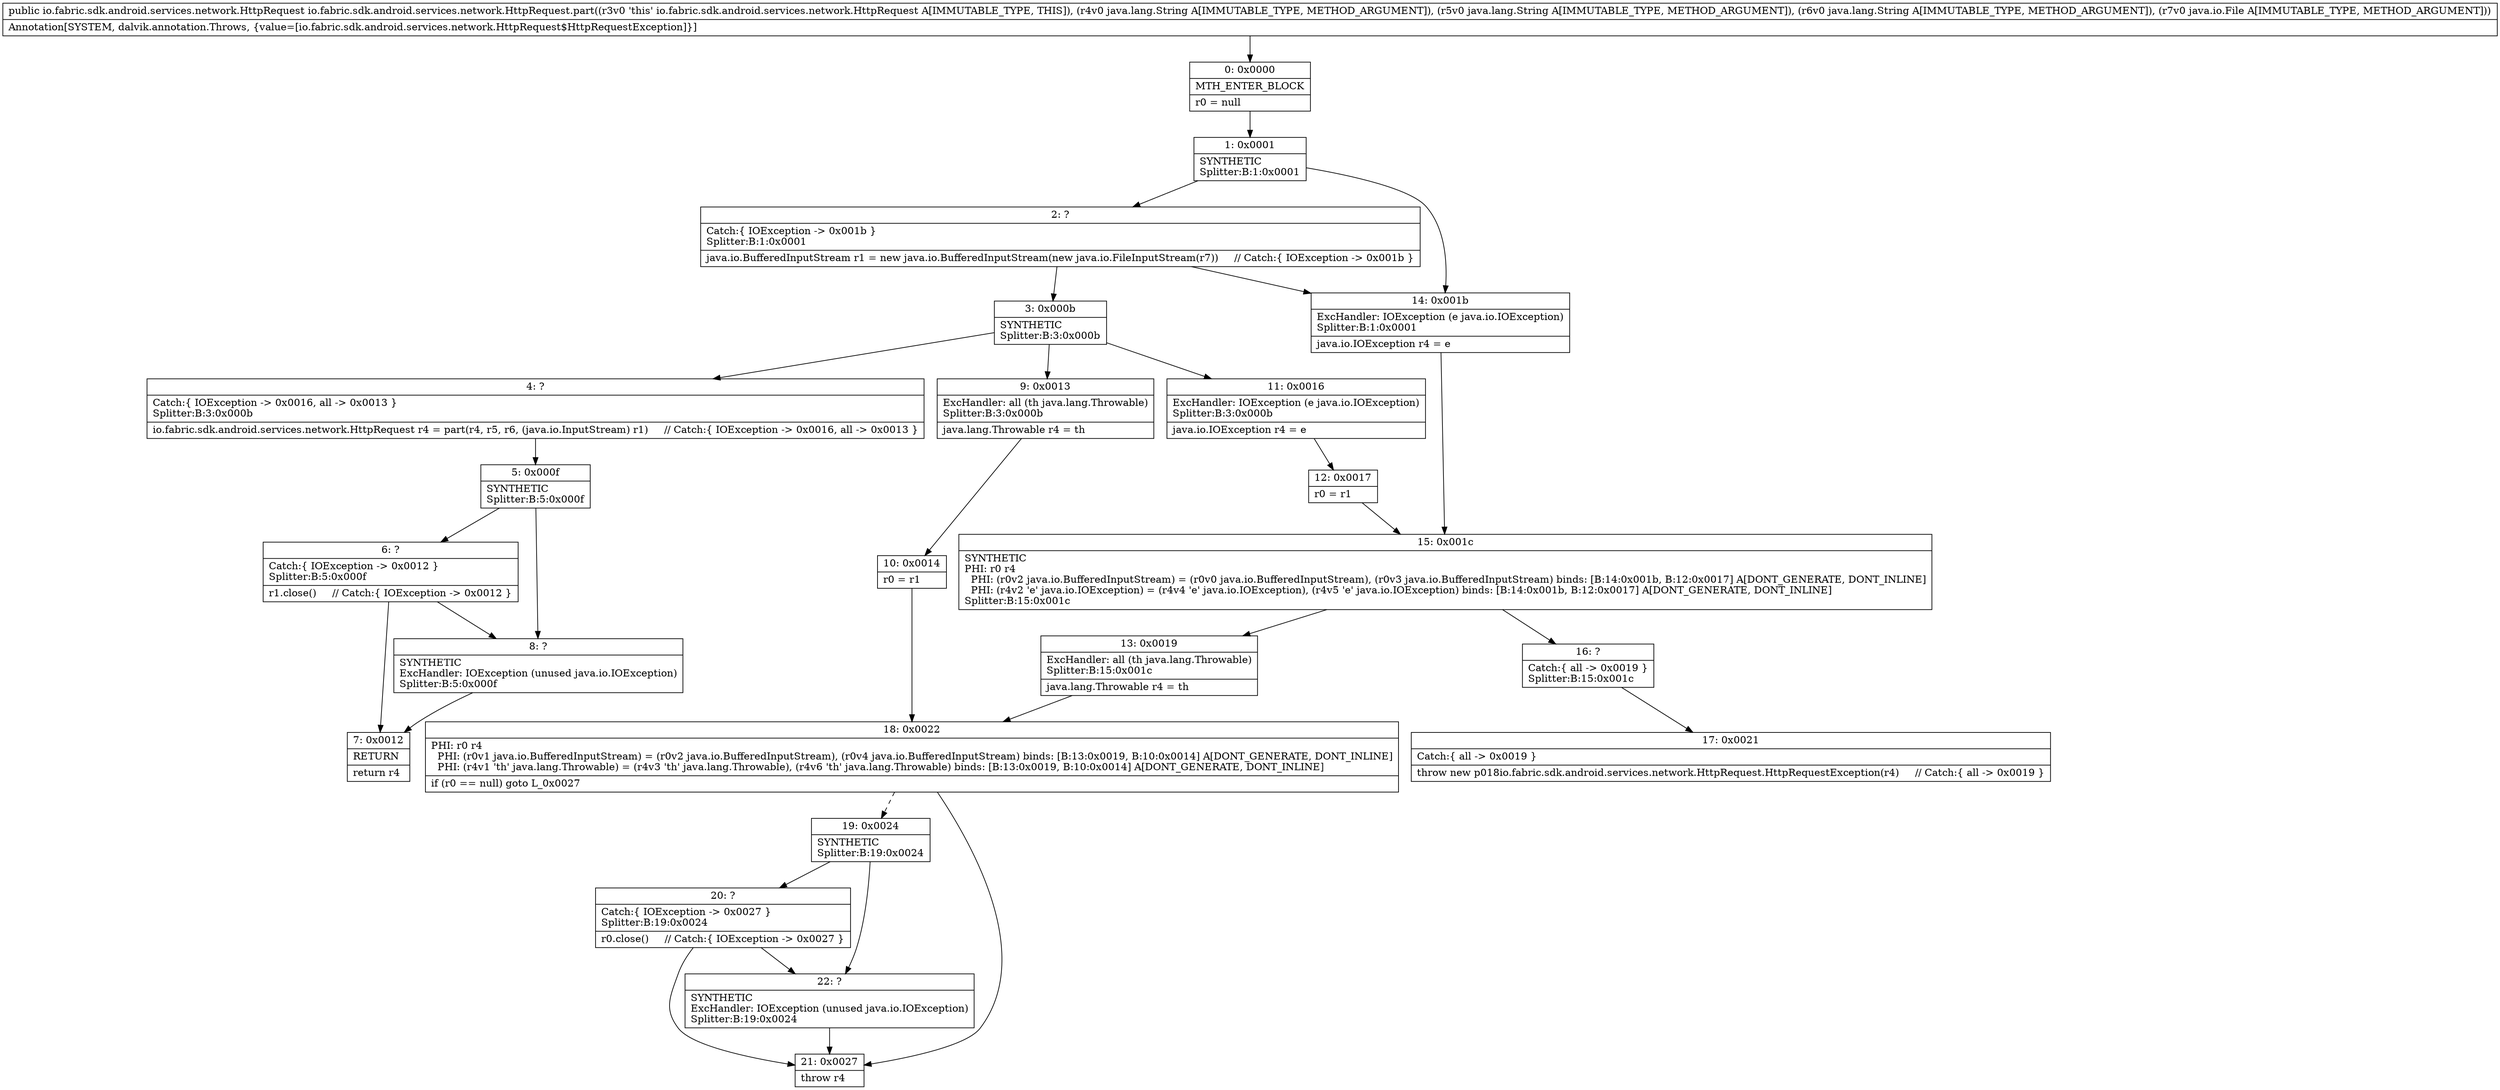 digraph "CFG forio.fabric.sdk.android.services.network.HttpRequest.part(Ljava\/lang\/String;Ljava\/lang\/String;Ljava\/lang\/String;Ljava\/io\/File;)Lio\/fabric\/sdk\/android\/services\/network\/HttpRequest;" {
Node_0 [shape=record,label="{0\:\ 0x0000|MTH_ENTER_BLOCK\l|r0 = null\l}"];
Node_1 [shape=record,label="{1\:\ 0x0001|SYNTHETIC\lSplitter:B:1:0x0001\l}"];
Node_2 [shape=record,label="{2\:\ ?|Catch:\{ IOException \-\> 0x001b \}\lSplitter:B:1:0x0001\l|java.io.BufferedInputStream r1 = new java.io.BufferedInputStream(new java.io.FileInputStream(r7))     \/\/ Catch:\{ IOException \-\> 0x001b \}\l}"];
Node_3 [shape=record,label="{3\:\ 0x000b|SYNTHETIC\lSplitter:B:3:0x000b\l}"];
Node_4 [shape=record,label="{4\:\ ?|Catch:\{ IOException \-\> 0x0016, all \-\> 0x0013 \}\lSplitter:B:3:0x000b\l|io.fabric.sdk.android.services.network.HttpRequest r4 = part(r4, r5, r6, (java.io.InputStream) r1)     \/\/ Catch:\{ IOException \-\> 0x0016, all \-\> 0x0013 \}\l}"];
Node_5 [shape=record,label="{5\:\ 0x000f|SYNTHETIC\lSplitter:B:5:0x000f\l}"];
Node_6 [shape=record,label="{6\:\ ?|Catch:\{ IOException \-\> 0x0012 \}\lSplitter:B:5:0x000f\l|r1.close()     \/\/ Catch:\{ IOException \-\> 0x0012 \}\l}"];
Node_7 [shape=record,label="{7\:\ 0x0012|RETURN\l|return r4\l}"];
Node_8 [shape=record,label="{8\:\ ?|SYNTHETIC\lExcHandler: IOException (unused java.io.IOException)\lSplitter:B:5:0x000f\l}"];
Node_9 [shape=record,label="{9\:\ 0x0013|ExcHandler: all (th java.lang.Throwable)\lSplitter:B:3:0x000b\l|java.lang.Throwable r4 = th\l}"];
Node_10 [shape=record,label="{10\:\ 0x0014|r0 = r1\l}"];
Node_11 [shape=record,label="{11\:\ 0x0016|ExcHandler: IOException (e java.io.IOException)\lSplitter:B:3:0x000b\l|java.io.IOException r4 = e\l}"];
Node_12 [shape=record,label="{12\:\ 0x0017|r0 = r1\l}"];
Node_13 [shape=record,label="{13\:\ 0x0019|ExcHandler: all (th java.lang.Throwable)\lSplitter:B:15:0x001c\l|java.lang.Throwable r4 = th\l}"];
Node_14 [shape=record,label="{14\:\ 0x001b|ExcHandler: IOException (e java.io.IOException)\lSplitter:B:1:0x0001\l|java.io.IOException r4 = e\l}"];
Node_15 [shape=record,label="{15\:\ 0x001c|SYNTHETIC\lPHI: r0 r4 \l  PHI: (r0v2 java.io.BufferedInputStream) = (r0v0 java.io.BufferedInputStream), (r0v3 java.io.BufferedInputStream) binds: [B:14:0x001b, B:12:0x0017] A[DONT_GENERATE, DONT_INLINE]\l  PHI: (r4v2 'e' java.io.IOException) = (r4v4 'e' java.io.IOException), (r4v5 'e' java.io.IOException) binds: [B:14:0x001b, B:12:0x0017] A[DONT_GENERATE, DONT_INLINE]\lSplitter:B:15:0x001c\l}"];
Node_16 [shape=record,label="{16\:\ ?|Catch:\{ all \-\> 0x0019 \}\lSplitter:B:15:0x001c\l}"];
Node_17 [shape=record,label="{17\:\ 0x0021|Catch:\{ all \-\> 0x0019 \}\l|throw new p018io.fabric.sdk.android.services.network.HttpRequest.HttpRequestException(r4)     \/\/ Catch:\{ all \-\> 0x0019 \}\l}"];
Node_18 [shape=record,label="{18\:\ 0x0022|PHI: r0 r4 \l  PHI: (r0v1 java.io.BufferedInputStream) = (r0v2 java.io.BufferedInputStream), (r0v4 java.io.BufferedInputStream) binds: [B:13:0x0019, B:10:0x0014] A[DONT_GENERATE, DONT_INLINE]\l  PHI: (r4v1 'th' java.lang.Throwable) = (r4v3 'th' java.lang.Throwable), (r4v6 'th' java.lang.Throwable) binds: [B:13:0x0019, B:10:0x0014] A[DONT_GENERATE, DONT_INLINE]\l|if (r0 == null) goto L_0x0027\l}"];
Node_19 [shape=record,label="{19\:\ 0x0024|SYNTHETIC\lSplitter:B:19:0x0024\l}"];
Node_20 [shape=record,label="{20\:\ ?|Catch:\{ IOException \-\> 0x0027 \}\lSplitter:B:19:0x0024\l|r0.close()     \/\/ Catch:\{ IOException \-\> 0x0027 \}\l}"];
Node_21 [shape=record,label="{21\:\ 0x0027|throw r4\l}"];
Node_22 [shape=record,label="{22\:\ ?|SYNTHETIC\lExcHandler: IOException (unused java.io.IOException)\lSplitter:B:19:0x0024\l}"];
MethodNode[shape=record,label="{public io.fabric.sdk.android.services.network.HttpRequest io.fabric.sdk.android.services.network.HttpRequest.part((r3v0 'this' io.fabric.sdk.android.services.network.HttpRequest A[IMMUTABLE_TYPE, THIS]), (r4v0 java.lang.String A[IMMUTABLE_TYPE, METHOD_ARGUMENT]), (r5v0 java.lang.String A[IMMUTABLE_TYPE, METHOD_ARGUMENT]), (r6v0 java.lang.String A[IMMUTABLE_TYPE, METHOD_ARGUMENT]), (r7v0 java.io.File A[IMMUTABLE_TYPE, METHOD_ARGUMENT]))  | Annotation[SYSTEM, dalvik.annotation.Throws, \{value=[io.fabric.sdk.android.services.network.HttpRequest$HttpRequestException]\}]\l}"];
MethodNode -> Node_0;
Node_0 -> Node_1;
Node_1 -> Node_2;
Node_1 -> Node_14;
Node_2 -> Node_3;
Node_2 -> Node_14;
Node_3 -> Node_4;
Node_3 -> Node_11;
Node_3 -> Node_9;
Node_4 -> Node_5;
Node_5 -> Node_6;
Node_5 -> Node_8;
Node_6 -> Node_7;
Node_6 -> Node_8;
Node_8 -> Node_7;
Node_9 -> Node_10;
Node_10 -> Node_18;
Node_11 -> Node_12;
Node_12 -> Node_15;
Node_13 -> Node_18;
Node_14 -> Node_15;
Node_15 -> Node_16;
Node_15 -> Node_13;
Node_16 -> Node_17;
Node_18 -> Node_19[style=dashed];
Node_18 -> Node_21;
Node_19 -> Node_20;
Node_19 -> Node_22;
Node_20 -> Node_21;
Node_20 -> Node_22;
Node_22 -> Node_21;
}

